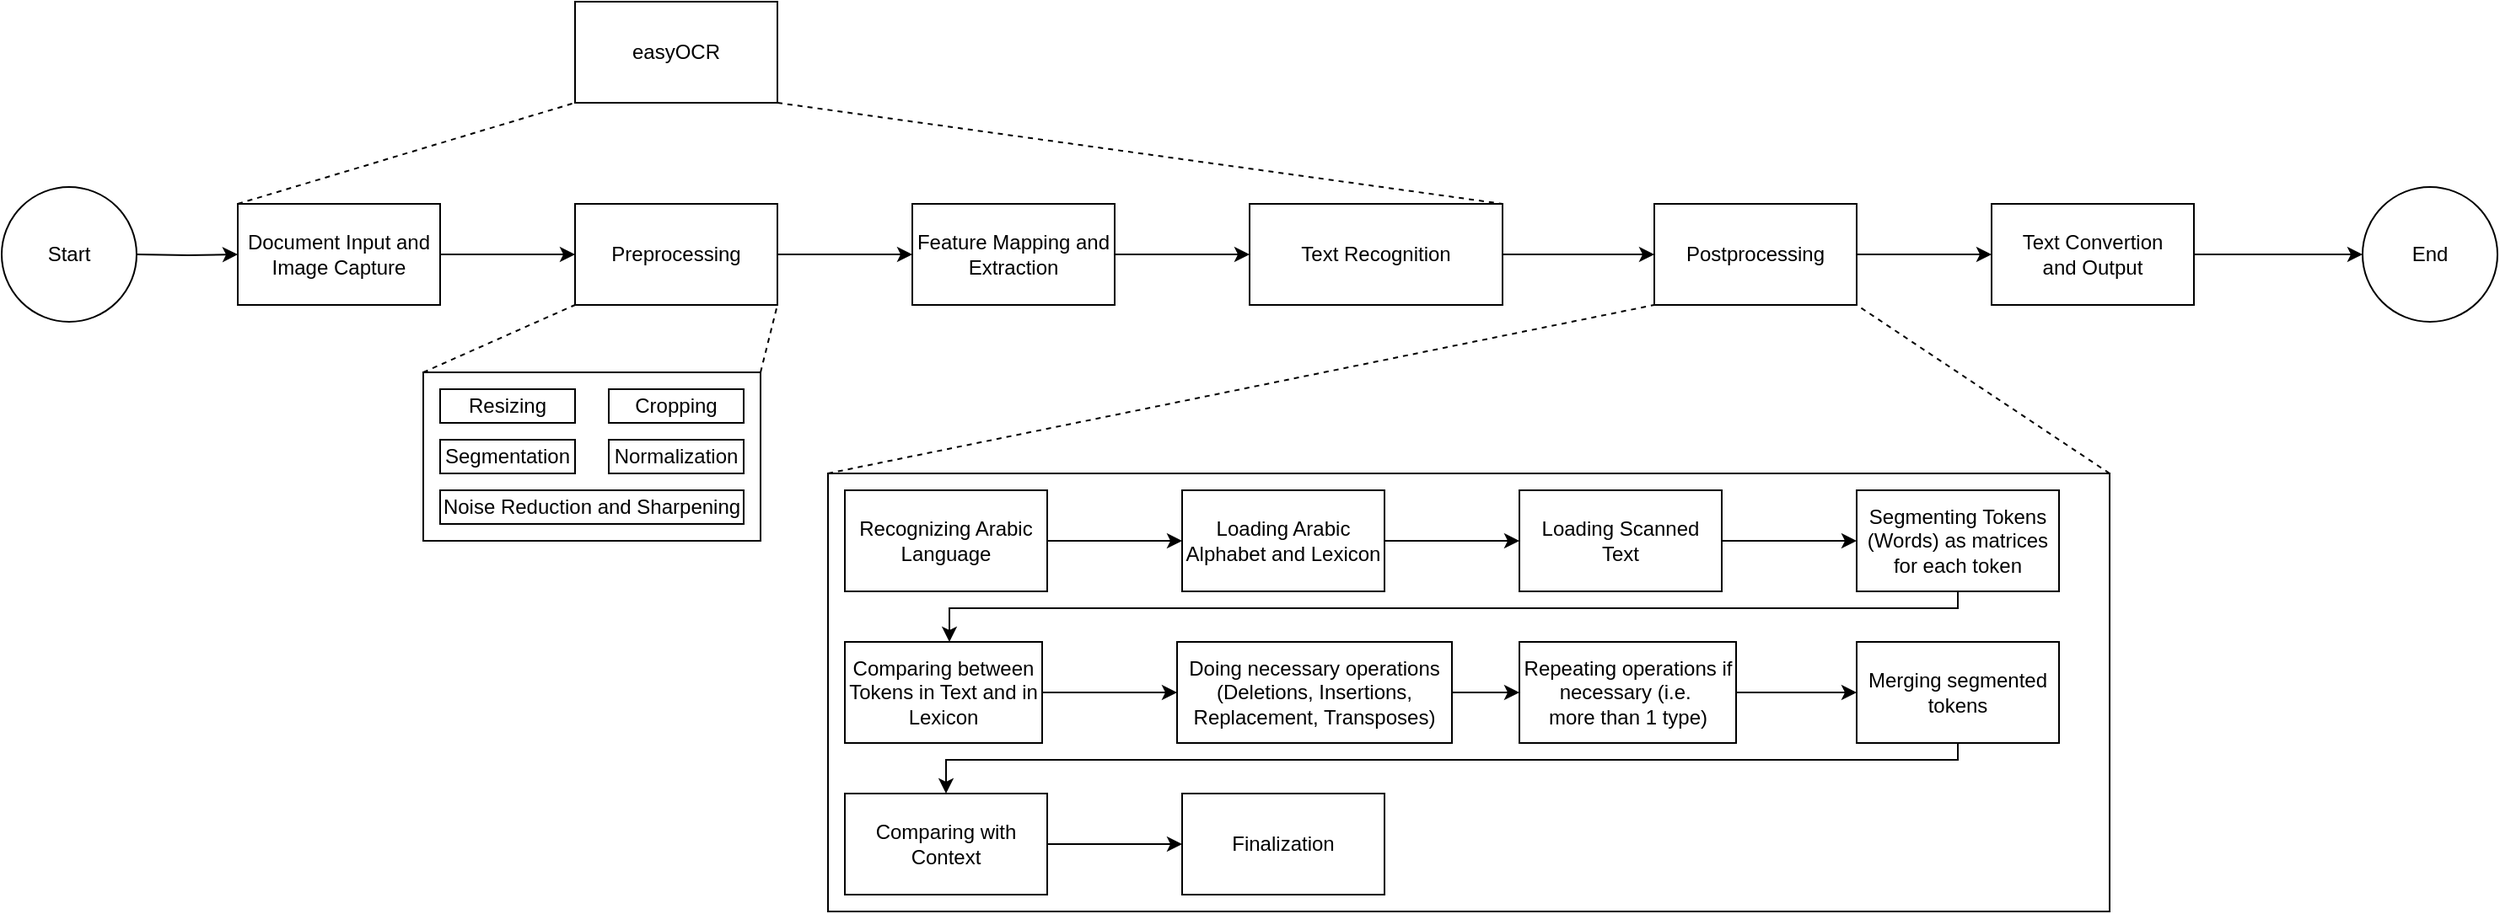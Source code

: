 <mxfile version="21.6.6" type="github">
  <diagram name="Page-1" id="f8O5PBTYMsSwomqxqACd">
    <mxGraphModel dx="1615" dy="1971" grid="1" gridSize="10" guides="1" tooltips="1" connect="1" arrows="1" fold="1" page="1" pageScale="1" pageWidth="850" pageHeight="1100" math="0" shadow="0">
      <root>
        <mxCell id="0" />
        <mxCell id="1" parent="0" />
        <mxCell id="pwD5tgcm4PId_Z6GZiqn-26" value="" style="edgeStyle=orthogonalEdgeStyle;rounded=0;orthogonalLoop=1;jettySize=auto;html=1;" parent="1" target="pwD5tgcm4PId_Z6GZiqn-25" edge="1">
          <mxGeometry relative="1" as="geometry">
            <mxPoint x="310" y="70" as="sourcePoint" />
          </mxGeometry>
        </mxCell>
        <mxCell id="pwD5tgcm4PId_Z6GZiqn-24" value="Start" style="ellipse;whiteSpace=wrap;html=1;" parent="1" vertex="1">
          <mxGeometry x="230" y="30" width="80" height="80" as="geometry" />
        </mxCell>
        <mxCell id="pwD5tgcm4PId_Z6GZiqn-30" value="" style="edgeStyle=orthogonalEdgeStyle;rounded=0;orthogonalLoop=1;jettySize=auto;html=1;" parent="1" source="pwD5tgcm4PId_Z6GZiqn-25" edge="1">
          <mxGeometry relative="1" as="geometry">
            <mxPoint x="570" y="70" as="targetPoint" />
          </mxGeometry>
        </mxCell>
        <mxCell id="pwD5tgcm4PId_Z6GZiqn-25" value="Document Input and Image Capture" style="whiteSpace=wrap;html=1;" parent="1" vertex="1">
          <mxGeometry x="370" y="40" width="120" height="60" as="geometry" />
        </mxCell>
        <mxCell id="pwD5tgcm4PId_Z6GZiqn-46" value="" style="edgeStyle=orthogonalEdgeStyle;rounded=0;orthogonalLoop=1;jettySize=auto;html=1;" parent="1" source="pwD5tgcm4PId_Z6GZiqn-43" target="pwD5tgcm4PId_Z6GZiqn-45" edge="1">
          <mxGeometry relative="1" as="geometry" />
        </mxCell>
        <mxCell id="pwD5tgcm4PId_Z6GZiqn-43" value="&lt;div&gt;Postprocessing&lt;/div&gt;" style="whiteSpace=wrap;html=1;" parent="1" vertex="1">
          <mxGeometry x="1210" y="40" width="120" height="60" as="geometry" />
        </mxCell>
        <mxCell id="pwD5tgcm4PId_Z6GZiqn-95" value="" style="edgeStyle=orthogonalEdgeStyle;rounded=0;orthogonalLoop=1;jettySize=auto;html=1;" parent="1" source="pwD5tgcm4PId_Z6GZiqn-45" target="pwD5tgcm4PId_Z6GZiqn-94" edge="1">
          <mxGeometry relative="1" as="geometry" />
        </mxCell>
        <mxCell id="pwD5tgcm4PId_Z6GZiqn-45" value="&lt;div&gt;Text Convertion&lt;/div&gt;and Output" style="whiteSpace=wrap;html=1;" parent="1" vertex="1">
          <mxGeometry x="1410" y="40" width="120" height="60" as="geometry" />
        </mxCell>
        <mxCell id="pwD5tgcm4PId_Z6GZiqn-48" value="" style="endArrow=none;dashed=1;html=1;rounded=0;entryX=0;entryY=1;entryDx=0;entryDy=0;exitX=0;exitY=0;exitDx=0;exitDy=0;" parent="1" source="pwD5tgcm4PId_Z6GZiqn-50" target="pwD5tgcm4PId_Z6GZiqn-43" edge="1">
          <mxGeometry width="50" height="50" relative="1" as="geometry">
            <mxPoint x="850" y="160" as="sourcePoint" />
            <mxPoint x="1210" y="130" as="targetPoint" />
          </mxGeometry>
        </mxCell>
        <mxCell id="pwD5tgcm4PId_Z6GZiqn-49" value="" style="endArrow=none;dashed=1;html=1;rounded=0;entryX=1;entryY=1;entryDx=0;entryDy=0;exitX=1;exitY=0;exitDx=0;exitDy=0;" parent="1" source="pwD5tgcm4PId_Z6GZiqn-50" target="pwD5tgcm4PId_Z6GZiqn-43" edge="1">
          <mxGeometry width="50" height="50" relative="1" as="geometry">
            <mxPoint x="1480" y="160" as="sourcePoint" />
            <mxPoint x="1360" y="110" as="targetPoint" />
          </mxGeometry>
        </mxCell>
        <mxCell id="pwD5tgcm4PId_Z6GZiqn-50" value="" style="rounded=0;whiteSpace=wrap;html=1;" parent="1" vertex="1">
          <mxGeometry x="720" y="200" width="760" height="260" as="geometry" />
        </mxCell>
        <mxCell id="pwD5tgcm4PId_Z6GZiqn-66" value="" style="edgeStyle=orthogonalEdgeStyle;rounded=0;orthogonalLoop=1;jettySize=auto;html=1;" parent="1" source="pwD5tgcm4PId_Z6GZiqn-52" target="pwD5tgcm4PId_Z6GZiqn-65" edge="1">
          <mxGeometry relative="1" as="geometry" />
        </mxCell>
        <mxCell id="pwD5tgcm4PId_Z6GZiqn-52" value="Preprocessing" style="whiteSpace=wrap;html=1;" parent="1" vertex="1">
          <mxGeometry x="570" y="40" width="120" height="60" as="geometry" />
        </mxCell>
        <mxCell id="pwD5tgcm4PId_Z6GZiqn-54" value="" style="endArrow=none;dashed=1;html=1;rounded=0;entryX=0;entryY=1;entryDx=0;entryDy=0;exitX=0;exitY=0;exitDx=0;exitDy=0;" parent="1" source="pwD5tgcm4PId_Z6GZiqn-57" target="pwD5tgcm4PId_Z6GZiqn-52" edge="1">
          <mxGeometry width="50" height="50" relative="1" as="geometry">
            <mxPoint x="520" y="160" as="sourcePoint" />
            <mxPoint x="1220" y="110" as="targetPoint" />
          </mxGeometry>
        </mxCell>
        <mxCell id="pwD5tgcm4PId_Z6GZiqn-56" value="" style="endArrow=none;dashed=1;html=1;rounded=0;entryX=0;entryY=1;entryDx=0;entryDy=0;exitX=1;exitY=0;exitDx=0;exitDy=0;" parent="1" source="pwD5tgcm4PId_Z6GZiqn-57" edge="1">
          <mxGeometry width="50" height="50" relative="1" as="geometry">
            <mxPoint x="680" y="160" as="sourcePoint" />
            <mxPoint x="690" y="100" as="targetPoint" />
          </mxGeometry>
        </mxCell>
        <mxCell id="pwD5tgcm4PId_Z6GZiqn-57" value="" style="rounded=0;whiteSpace=wrap;html=1;" parent="1" vertex="1">
          <mxGeometry x="480" y="140" width="200" height="100" as="geometry" />
        </mxCell>
        <mxCell id="pwD5tgcm4PId_Z6GZiqn-58" value="Resizing" style="rounded=0;whiteSpace=wrap;html=1;" parent="1" vertex="1">
          <mxGeometry x="490" y="150" width="80" height="20" as="geometry" />
        </mxCell>
        <mxCell id="pwD5tgcm4PId_Z6GZiqn-59" value="Cropping" style="rounded=0;whiteSpace=wrap;html=1;" parent="1" vertex="1">
          <mxGeometry x="590" y="150" width="80" height="20" as="geometry" />
        </mxCell>
        <mxCell id="pwD5tgcm4PId_Z6GZiqn-61" value="Segmentation" style="rounded=0;whiteSpace=wrap;html=1;" parent="1" vertex="1">
          <mxGeometry x="490" y="180" width="80" height="20" as="geometry" />
        </mxCell>
        <mxCell id="pwD5tgcm4PId_Z6GZiqn-62" value="Normalization" style="rounded=0;whiteSpace=wrap;html=1;" parent="1" vertex="1">
          <mxGeometry x="590" y="180" width="80" height="20" as="geometry" />
        </mxCell>
        <mxCell id="pwD5tgcm4PId_Z6GZiqn-68" value="" style="edgeStyle=orthogonalEdgeStyle;rounded=0;orthogonalLoop=1;jettySize=auto;html=1;" parent="1" source="pwD5tgcm4PId_Z6GZiqn-65" target="pwD5tgcm4PId_Z6GZiqn-67" edge="1">
          <mxGeometry relative="1" as="geometry" />
        </mxCell>
        <mxCell id="pwD5tgcm4PId_Z6GZiqn-65" value="Feature Mapping and Extraction" style="whiteSpace=wrap;html=1;" parent="1" vertex="1">
          <mxGeometry x="770" y="40" width="120" height="60" as="geometry" />
        </mxCell>
        <mxCell id="pwD5tgcm4PId_Z6GZiqn-70" value="" style="edgeStyle=orthogonalEdgeStyle;rounded=0;orthogonalLoop=1;jettySize=auto;html=1;" parent="1" source="pwD5tgcm4PId_Z6GZiqn-67" target="pwD5tgcm4PId_Z6GZiqn-43" edge="1">
          <mxGeometry relative="1" as="geometry" />
        </mxCell>
        <mxCell id="pwD5tgcm4PId_Z6GZiqn-67" value="Text Recognition" style="whiteSpace=wrap;html=1;" parent="1" vertex="1">
          <mxGeometry x="970" y="40" width="150" height="60" as="geometry" />
        </mxCell>
        <mxCell id="pwD5tgcm4PId_Z6GZiqn-69" value="Noise Reduction and Sharpening" style="rounded=0;whiteSpace=wrap;html=1;" parent="1" vertex="1">
          <mxGeometry x="490" y="210" width="180" height="20" as="geometry" />
        </mxCell>
        <mxCell id="pwD5tgcm4PId_Z6GZiqn-73" value="" style="edgeStyle=orthogonalEdgeStyle;rounded=0;orthogonalLoop=1;jettySize=auto;html=1;" parent="1" source="pwD5tgcm4PId_Z6GZiqn-71" target="pwD5tgcm4PId_Z6GZiqn-72" edge="1">
          <mxGeometry relative="1" as="geometry" />
        </mxCell>
        <mxCell id="pwD5tgcm4PId_Z6GZiqn-71" value="Recognizing Arabic Language" style="whiteSpace=wrap;html=1;" parent="1" vertex="1">
          <mxGeometry x="730" y="210" width="120" height="60" as="geometry" />
        </mxCell>
        <mxCell id="pwD5tgcm4PId_Z6GZiqn-75" value="" style="edgeStyle=orthogonalEdgeStyle;rounded=0;orthogonalLoop=1;jettySize=auto;html=1;" parent="1" source="pwD5tgcm4PId_Z6GZiqn-72" target="pwD5tgcm4PId_Z6GZiqn-74" edge="1">
          <mxGeometry relative="1" as="geometry" />
        </mxCell>
        <mxCell id="pwD5tgcm4PId_Z6GZiqn-72" value="Loading Arabic Alphabet and Lexicon" style="whiteSpace=wrap;html=1;" parent="1" vertex="1">
          <mxGeometry x="930" y="210" width="120" height="60" as="geometry" />
        </mxCell>
        <mxCell id="pwD5tgcm4PId_Z6GZiqn-77" value="" style="edgeStyle=orthogonalEdgeStyle;rounded=0;orthogonalLoop=1;jettySize=auto;html=1;" parent="1" source="pwD5tgcm4PId_Z6GZiqn-74" target="pwD5tgcm4PId_Z6GZiqn-76" edge="1">
          <mxGeometry relative="1" as="geometry" />
        </mxCell>
        <mxCell id="pwD5tgcm4PId_Z6GZiqn-74" value="&lt;div&gt;Loading Scanned&lt;/div&gt;&lt;div&gt;Text&lt;/div&gt;" style="whiteSpace=wrap;html=1;" parent="1" vertex="1">
          <mxGeometry x="1130" y="210" width="120" height="60" as="geometry" />
        </mxCell>
        <mxCell id="pwD5tgcm4PId_Z6GZiqn-81" value="" style="edgeStyle=orthogonalEdgeStyle;rounded=0;orthogonalLoop=1;jettySize=auto;html=1;" parent="1" source="pwD5tgcm4PId_Z6GZiqn-76" target="pwD5tgcm4PId_Z6GZiqn-80" edge="1">
          <mxGeometry relative="1" as="geometry">
            <Array as="points">
              <mxPoint x="1390" y="280" />
              <mxPoint x="792" y="280" />
            </Array>
          </mxGeometry>
        </mxCell>
        <mxCell id="pwD5tgcm4PId_Z6GZiqn-76" value="Segmenting Tokens (Words) as matrices for each token" style="whiteSpace=wrap;html=1;" parent="1" vertex="1">
          <mxGeometry x="1330" y="210" width="120" height="60" as="geometry" />
        </mxCell>
        <mxCell id="pwD5tgcm4PId_Z6GZiqn-83" value="" style="edgeStyle=orthogonalEdgeStyle;rounded=0;orthogonalLoop=1;jettySize=auto;html=1;" parent="1" source="pwD5tgcm4PId_Z6GZiqn-80" target="pwD5tgcm4PId_Z6GZiqn-82" edge="1">
          <mxGeometry relative="1" as="geometry" />
        </mxCell>
        <mxCell id="pwD5tgcm4PId_Z6GZiqn-80" value="Comparing between Tokens in Text and in Lexicon" style="whiteSpace=wrap;html=1;" parent="1" vertex="1">
          <mxGeometry x="730" y="300" width="117" height="60" as="geometry" />
        </mxCell>
        <mxCell id="pwD5tgcm4PId_Z6GZiqn-85" value="" style="edgeStyle=orthogonalEdgeStyle;rounded=0;orthogonalLoop=1;jettySize=auto;html=1;" parent="1" source="pwD5tgcm4PId_Z6GZiqn-82" target="pwD5tgcm4PId_Z6GZiqn-84" edge="1">
          <mxGeometry relative="1" as="geometry" />
        </mxCell>
        <mxCell id="pwD5tgcm4PId_Z6GZiqn-82" value="Doing necessary operations (Deletions, Insertions, Replacement, Transposes)" style="whiteSpace=wrap;html=1;" parent="1" vertex="1">
          <mxGeometry x="927" y="300" width="163" height="60" as="geometry" />
        </mxCell>
        <mxCell id="pwD5tgcm4PId_Z6GZiqn-87" value="" style="edgeStyle=orthogonalEdgeStyle;rounded=0;orthogonalLoop=1;jettySize=auto;html=1;" parent="1" source="pwD5tgcm4PId_Z6GZiqn-84" target="pwD5tgcm4PId_Z6GZiqn-86" edge="1">
          <mxGeometry relative="1" as="geometry" />
        </mxCell>
        <mxCell id="pwD5tgcm4PId_Z6GZiqn-84" value="&lt;div&gt;Repeating operations if necessary (i.e.&amp;nbsp;&lt;/div&gt;&lt;div&gt;more than 1 type)&lt;/div&gt;" style="whiteSpace=wrap;html=1;" parent="1" vertex="1">
          <mxGeometry x="1130" y="300" width="128.5" height="60" as="geometry" />
        </mxCell>
        <mxCell id="pwD5tgcm4PId_Z6GZiqn-89" value="" style="edgeStyle=orthogonalEdgeStyle;rounded=0;orthogonalLoop=1;jettySize=auto;html=1;" parent="1" source="pwD5tgcm4PId_Z6GZiqn-86" target="pwD5tgcm4PId_Z6GZiqn-88" edge="1">
          <mxGeometry relative="1" as="geometry">
            <Array as="points">
              <mxPoint x="1390" y="370" />
              <mxPoint x="790" y="370" />
            </Array>
          </mxGeometry>
        </mxCell>
        <mxCell id="pwD5tgcm4PId_Z6GZiqn-86" value="Merging segmented tokens" style="whiteSpace=wrap;html=1;" parent="1" vertex="1">
          <mxGeometry x="1330" y="300" width="120" height="60" as="geometry" />
        </mxCell>
        <mxCell id="pwD5tgcm4PId_Z6GZiqn-91" value="" style="edgeStyle=orthogonalEdgeStyle;rounded=0;orthogonalLoop=1;jettySize=auto;html=1;" parent="1" source="pwD5tgcm4PId_Z6GZiqn-88" target="pwD5tgcm4PId_Z6GZiqn-90" edge="1">
          <mxGeometry relative="1" as="geometry" />
        </mxCell>
        <mxCell id="pwD5tgcm4PId_Z6GZiqn-88" value="Comparing with Context" style="whiteSpace=wrap;html=1;" parent="1" vertex="1">
          <mxGeometry x="730" y="390" width="120" height="60" as="geometry" />
        </mxCell>
        <mxCell id="pwD5tgcm4PId_Z6GZiqn-90" value="Finalization" style="whiteSpace=wrap;html=1;" parent="1" vertex="1">
          <mxGeometry x="930" y="390" width="120" height="60" as="geometry" />
        </mxCell>
        <mxCell id="pwD5tgcm4PId_Z6GZiqn-94" value="End" style="ellipse;whiteSpace=wrap;html=1;" parent="1" vertex="1">
          <mxGeometry x="1630" y="30" width="80" height="80" as="geometry" />
        </mxCell>
        <mxCell id="BDxnOHgKAX49u-8Eq2Gk-1" value="" style="endArrow=none;dashed=1;html=1;rounded=0;exitX=0;exitY=0;exitDx=0;exitDy=0;entryX=0;entryY=1;entryDx=0;entryDy=0;" edge="1" parent="1" source="pwD5tgcm4PId_Z6GZiqn-25" target="BDxnOHgKAX49u-8Eq2Gk-2">
          <mxGeometry width="50" height="50" relative="1" as="geometry">
            <mxPoint x="250" y="220" as="sourcePoint" />
            <mxPoint x="320" y="-50" as="targetPoint" />
          </mxGeometry>
        </mxCell>
        <mxCell id="BDxnOHgKAX49u-8Eq2Gk-2" value="easyOCR" style="rounded=0;whiteSpace=wrap;html=1;" vertex="1" parent="1">
          <mxGeometry x="570" y="-80" width="120" height="60" as="geometry" />
        </mxCell>
        <mxCell id="BDxnOHgKAX49u-8Eq2Gk-3" value="" style="endArrow=none;dashed=1;html=1;rounded=0;entryX=1;entryY=0;entryDx=0;entryDy=0;exitX=1;exitY=1;exitDx=0;exitDy=0;" edge="1" parent="1" source="BDxnOHgKAX49u-8Eq2Gk-2" target="pwD5tgcm4PId_Z6GZiqn-67">
          <mxGeometry width="50" height="50" relative="1" as="geometry">
            <mxPoint x="640" y="-20" as="sourcePoint" />
            <mxPoint x="730" y="-60" as="targetPoint" />
          </mxGeometry>
        </mxCell>
      </root>
    </mxGraphModel>
  </diagram>
</mxfile>
